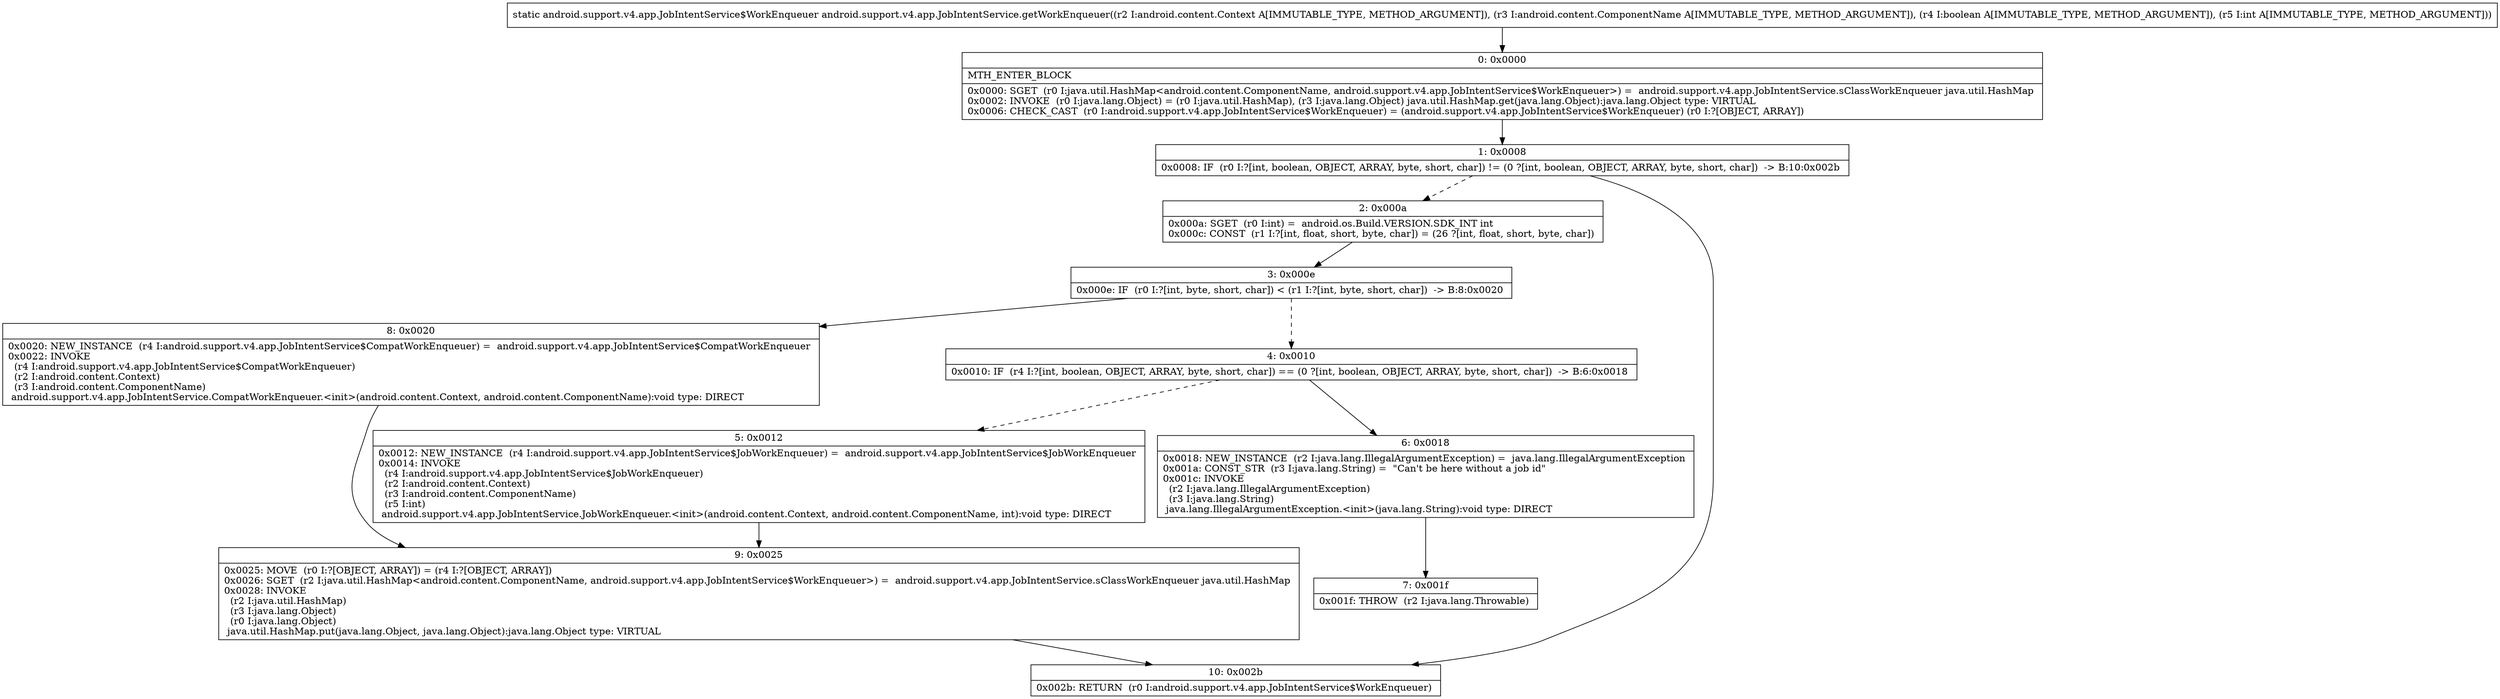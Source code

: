 digraph "CFG forandroid.support.v4.app.JobIntentService.getWorkEnqueuer(Landroid\/content\/Context;Landroid\/content\/ComponentName;ZI)Landroid\/support\/v4\/app\/JobIntentService$WorkEnqueuer;" {
Node_0 [shape=record,label="{0\:\ 0x0000|MTH_ENTER_BLOCK\l|0x0000: SGET  (r0 I:java.util.HashMap\<android.content.ComponentName, android.support.v4.app.JobIntentService$WorkEnqueuer\>) =  android.support.v4.app.JobIntentService.sClassWorkEnqueuer java.util.HashMap \l0x0002: INVOKE  (r0 I:java.lang.Object) = (r0 I:java.util.HashMap), (r3 I:java.lang.Object) java.util.HashMap.get(java.lang.Object):java.lang.Object type: VIRTUAL \l0x0006: CHECK_CAST  (r0 I:android.support.v4.app.JobIntentService$WorkEnqueuer) = (android.support.v4.app.JobIntentService$WorkEnqueuer) (r0 I:?[OBJECT, ARRAY]) \l}"];
Node_1 [shape=record,label="{1\:\ 0x0008|0x0008: IF  (r0 I:?[int, boolean, OBJECT, ARRAY, byte, short, char]) != (0 ?[int, boolean, OBJECT, ARRAY, byte, short, char])  \-\> B:10:0x002b \l}"];
Node_2 [shape=record,label="{2\:\ 0x000a|0x000a: SGET  (r0 I:int) =  android.os.Build.VERSION.SDK_INT int \l0x000c: CONST  (r1 I:?[int, float, short, byte, char]) = (26 ?[int, float, short, byte, char]) \l}"];
Node_3 [shape=record,label="{3\:\ 0x000e|0x000e: IF  (r0 I:?[int, byte, short, char]) \< (r1 I:?[int, byte, short, char])  \-\> B:8:0x0020 \l}"];
Node_4 [shape=record,label="{4\:\ 0x0010|0x0010: IF  (r4 I:?[int, boolean, OBJECT, ARRAY, byte, short, char]) == (0 ?[int, boolean, OBJECT, ARRAY, byte, short, char])  \-\> B:6:0x0018 \l}"];
Node_5 [shape=record,label="{5\:\ 0x0012|0x0012: NEW_INSTANCE  (r4 I:android.support.v4.app.JobIntentService$JobWorkEnqueuer) =  android.support.v4.app.JobIntentService$JobWorkEnqueuer \l0x0014: INVOKE  \l  (r4 I:android.support.v4.app.JobIntentService$JobWorkEnqueuer)\l  (r2 I:android.content.Context)\l  (r3 I:android.content.ComponentName)\l  (r5 I:int)\l android.support.v4.app.JobIntentService.JobWorkEnqueuer.\<init\>(android.content.Context, android.content.ComponentName, int):void type: DIRECT \l}"];
Node_6 [shape=record,label="{6\:\ 0x0018|0x0018: NEW_INSTANCE  (r2 I:java.lang.IllegalArgumentException) =  java.lang.IllegalArgumentException \l0x001a: CONST_STR  (r3 I:java.lang.String) =  \"Can't be here without a job id\" \l0x001c: INVOKE  \l  (r2 I:java.lang.IllegalArgumentException)\l  (r3 I:java.lang.String)\l java.lang.IllegalArgumentException.\<init\>(java.lang.String):void type: DIRECT \l}"];
Node_7 [shape=record,label="{7\:\ 0x001f|0x001f: THROW  (r2 I:java.lang.Throwable) \l}"];
Node_8 [shape=record,label="{8\:\ 0x0020|0x0020: NEW_INSTANCE  (r4 I:android.support.v4.app.JobIntentService$CompatWorkEnqueuer) =  android.support.v4.app.JobIntentService$CompatWorkEnqueuer \l0x0022: INVOKE  \l  (r4 I:android.support.v4.app.JobIntentService$CompatWorkEnqueuer)\l  (r2 I:android.content.Context)\l  (r3 I:android.content.ComponentName)\l android.support.v4.app.JobIntentService.CompatWorkEnqueuer.\<init\>(android.content.Context, android.content.ComponentName):void type: DIRECT \l}"];
Node_9 [shape=record,label="{9\:\ 0x0025|0x0025: MOVE  (r0 I:?[OBJECT, ARRAY]) = (r4 I:?[OBJECT, ARRAY]) \l0x0026: SGET  (r2 I:java.util.HashMap\<android.content.ComponentName, android.support.v4.app.JobIntentService$WorkEnqueuer\>) =  android.support.v4.app.JobIntentService.sClassWorkEnqueuer java.util.HashMap \l0x0028: INVOKE  \l  (r2 I:java.util.HashMap)\l  (r3 I:java.lang.Object)\l  (r0 I:java.lang.Object)\l java.util.HashMap.put(java.lang.Object, java.lang.Object):java.lang.Object type: VIRTUAL \l}"];
Node_10 [shape=record,label="{10\:\ 0x002b|0x002b: RETURN  (r0 I:android.support.v4.app.JobIntentService$WorkEnqueuer) \l}"];
MethodNode[shape=record,label="{static android.support.v4.app.JobIntentService$WorkEnqueuer android.support.v4.app.JobIntentService.getWorkEnqueuer((r2 I:android.content.Context A[IMMUTABLE_TYPE, METHOD_ARGUMENT]), (r3 I:android.content.ComponentName A[IMMUTABLE_TYPE, METHOD_ARGUMENT]), (r4 I:boolean A[IMMUTABLE_TYPE, METHOD_ARGUMENT]), (r5 I:int A[IMMUTABLE_TYPE, METHOD_ARGUMENT])) }"];
MethodNode -> Node_0;
Node_0 -> Node_1;
Node_1 -> Node_2[style=dashed];
Node_1 -> Node_10;
Node_2 -> Node_3;
Node_3 -> Node_4[style=dashed];
Node_3 -> Node_8;
Node_4 -> Node_5[style=dashed];
Node_4 -> Node_6;
Node_5 -> Node_9;
Node_6 -> Node_7;
Node_8 -> Node_9;
Node_9 -> Node_10;
}

